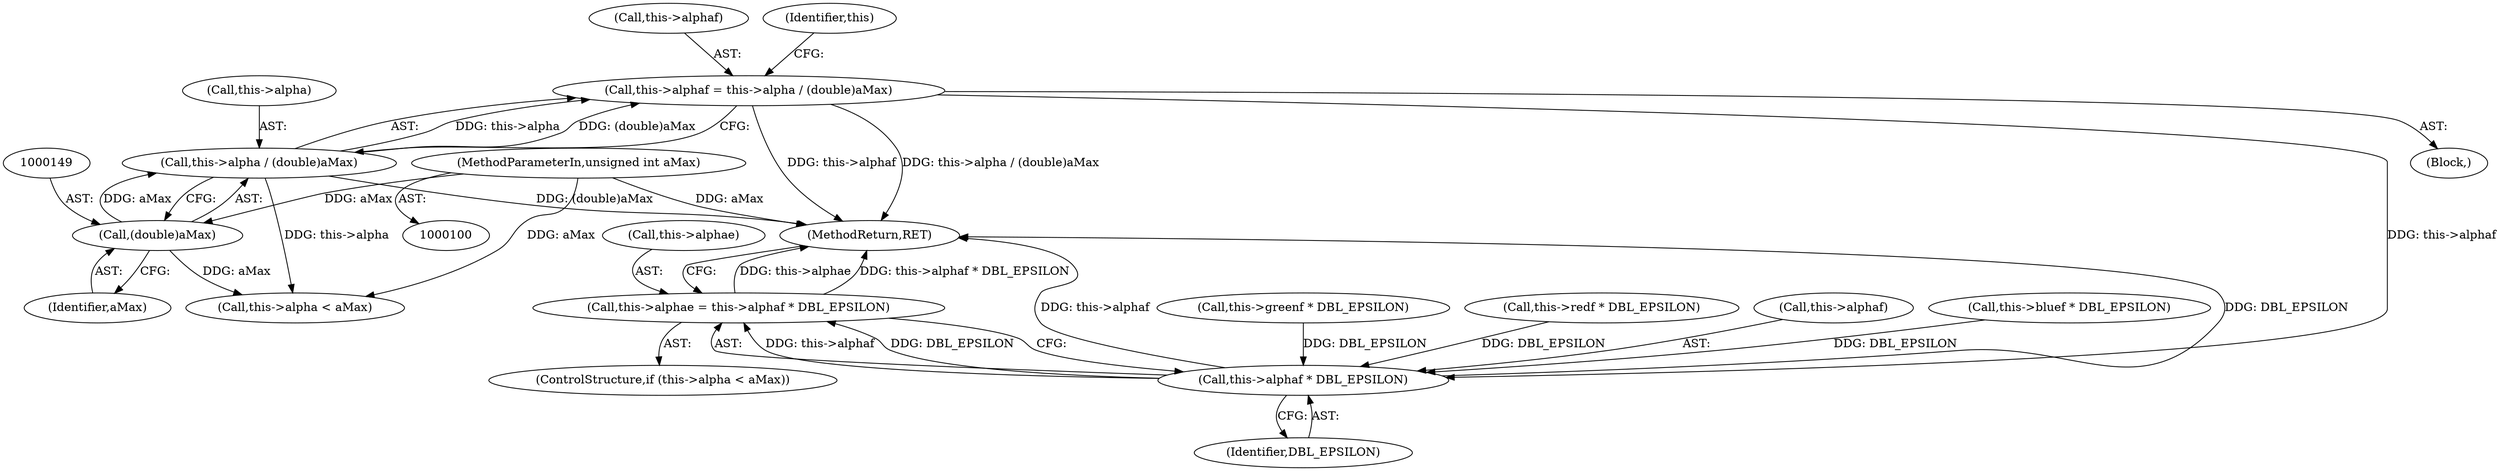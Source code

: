 digraph "0_Android_9d4853418ab2f754c2b63e091c29c5529b8b86ca_52@pointer" {
"1000140" [label="(Call,this->alphaf = this->alpha / (double)aMax)"];
"1000144" [label="(Call,this->alpha / (double)aMax)"];
"1000148" [label="(Call,(double)aMax)"];
"1000105" [label="(MethodParameterIn,unsigned int aMax)"];
"1000224" [label="(Call,this->alphaf * DBL_EPSILON)"];
"1000220" [label="(Call,this->alphae = this->alphaf * DBL_EPSILON)"];
"1000150" [label="(Identifier,aMax)"];
"1000214" [label="(ControlStructure,if (this->alpha < aMax))"];
"1000141" [label="(Call,this->alphaf)"];
"1000224" [label="(Call,this->alphaf * DBL_EPSILON)"];
"1000105" [label="(MethodParameterIn,unsigned int aMax)"];
"1000182" [label="(Call,this->greenf * DBL_EPSILON)"];
"1000228" [label="(Identifier,DBL_EPSILON)"];
"1000161" [label="(Call,this->redf * DBL_EPSILON)"];
"1000221" [label="(Call,this->alphae)"];
"1000148" [label="(Call,(double)aMax)"];
"1000106" [label="(Block,)"];
"1000220" [label="(Call,this->alphae = this->alphaf * DBL_EPSILON)"];
"1000225" [label="(Call,this->alphaf)"];
"1000145" [label="(Call,this->alpha)"];
"1000154" [label="(Identifier,this)"];
"1000140" [label="(Call,this->alphaf = this->alpha / (double)aMax)"];
"1000215" [label="(Call,this->alpha < aMax)"];
"1000203" [label="(Call,this->bluef * DBL_EPSILON)"];
"1000235" [label="(MethodReturn,RET)"];
"1000144" [label="(Call,this->alpha / (double)aMax)"];
"1000140" -> "1000106"  [label="AST: "];
"1000140" -> "1000144"  [label="CFG: "];
"1000141" -> "1000140"  [label="AST: "];
"1000144" -> "1000140"  [label="AST: "];
"1000154" -> "1000140"  [label="CFG: "];
"1000140" -> "1000235"  [label="DDG: this->alphaf"];
"1000140" -> "1000235"  [label="DDG: this->alpha / (double)aMax"];
"1000144" -> "1000140"  [label="DDG: this->alpha"];
"1000144" -> "1000140"  [label="DDG: (double)aMax"];
"1000140" -> "1000224"  [label="DDG: this->alphaf"];
"1000144" -> "1000148"  [label="CFG: "];
"1000145" -> "1000144"  [label="AST: "];
"1000148" -> "1000144"  [label="AST: "];
"1000144" -> "1000235"  [label="DDG: (double)aMax"];
"1000148" -> "1000144"  [label="DDG: aMax"];
"1000144" -> "1000215"  [label="DDG: this->alpha"];
"1000148" -> "1000150"  [label="CFG: "];
"1000149" -> "1000148"  [label="AST: "];
"1000150" -> "1000148"  [label="AST: "];
"1000105" -> "1000148"  [label="DDG: aMax"];
"1000148" -> "1000215"  [label="DDG: aMax"];
"1000105" -> "1000100"  [label="AST: "];
"1000105" -> "1000235"  [label="DDG: aMax"];
"1000105" -> "1000215"  [label="DDG: aMax"];
"1000224" -> "1000220"  [label="AST: "];
"1000224" -> "1000228"  [label="CFG: "];
"1000225" -> "1000224"  [label="AST: "];
"1000228" -> "1000224"  [label="AST: "];
"1000220" -> "1000224"  [label="CFG: "];
"1000224" -> "1000235"  [label="DDG: this->alphaf"];
"1000224" -> "1000235"  [label="DDG: DBL_EPSILON"];
"1000224" -> "1000220"  [label="DDG: this->alphaf"];
"1000224" -> "1000220"  [label="DDG: DBL_EPSILON"];
"1000182" -> "1000224"  [label="DDG: DBL_EPSILON"];
"1000203" -> "1000224"  [label="DDG: DBL_EPSILON"];
"1000161" -> "1000224"  [label="DDG: DBL_EPSILON"];
"1000220" -> "1000214"  [label="AST: "];
"1000221" -> "1000220"  [label="AST: "];
"1000235" -> "1000220"  [label="CFG: "];
"1000220" -> "1000235"  [label="DDG: this->alphae"];
"1000220" -> "1000235"  [label="DDG: this->alphaf * DBL_EPSILON"];
}
